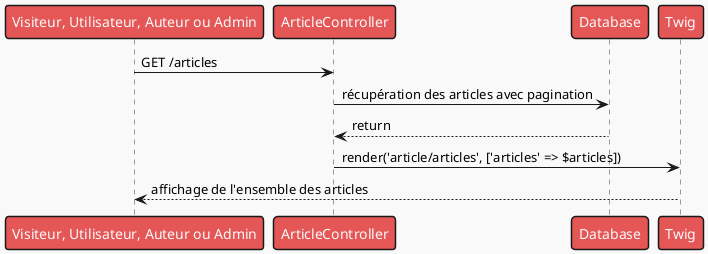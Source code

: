 @startuml

!theme mars

Person as "Visiteur, Utilisateur, Auteur ou Admin" -> ArticleController : GET /articles

ArticleController -> Database : récupération des articles avec pagination
Database --> ArticleController : return

ArticleController -> Twig : render('article/articles', ['articles' => $articles])
Twig --> Person : affichage de l'ensemble des articles

@enduml